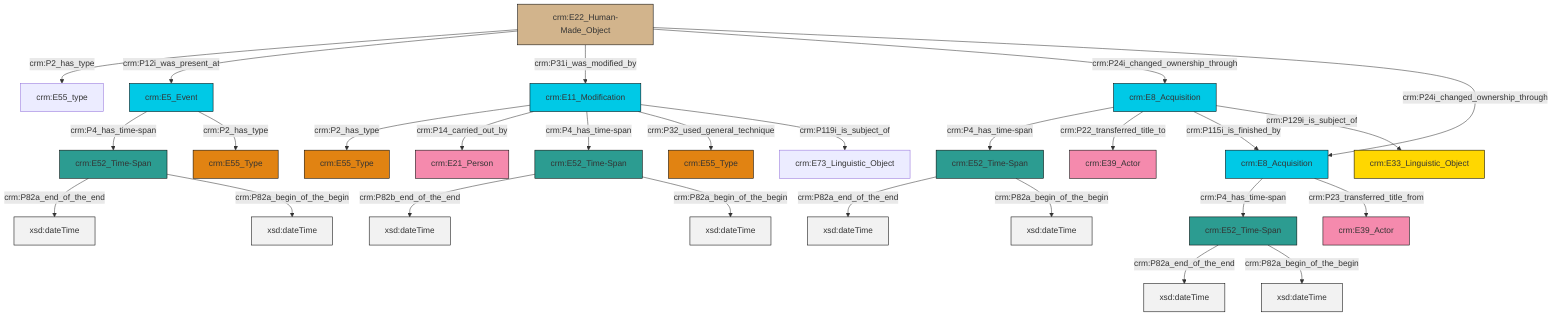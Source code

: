 graph TD
classDef Literal fill:#f2f2f2,stroke:#000000;
classDef CRM_Entity fill:#FFFFFF,stroke:#000000;
classDef Temporal_Entity fill:#00C9E6, stroke:#000000;
classDef Type fill:#E18312, stroke:#000000;
classDef Time-Span fill:#2C9C91, stroke:#000000;
classDef Appellation fill:#FFEB7F, stroke:#000000;
classDef Place fill:#008836, stroke:#000000;
classDef Persistent_Item fill:#B266B2, stroke:#000000;
classDef Conceptual_Object fill:#FFD700, stroke:#000000;
classDef Physical_Thing fill:#D2B48C, stroke:#000000;
classDef Actor fill:#f58aad, stroke:#000000;
classDef PC_Classes fill:#4ce600, stroke:#000000;
classDef Multi fill:#cccccc,stroke:#000000;

0["crm:E22_Human-Made_Object"]:::Physical_Thing -->|crm:P2_has_type| 1["crm:E55_type"]:::Default
0["crm:E22_Human-Made_Object"]:::Physical_Thing -->|crm:P12i_was_present_at| 2["crm:E5_Event"]:::Temporal_Entity
3["crm:E8_Acquisition"]:::Temporal_Entity -->|crm:P4_has_time-span| 4["crm:E52_Time-Span"]:::Time-Span
5["crm:E8_Acquisition"]:::Temporal_Entity -->|crm:P4_has_time-span| 6["crm:E52_Time-Span"]:::Time-Span
8["crm:E52_Time-Span"]:::Time-Span -->|crm:P82a_end_of_the_end| 9[xsd:dateTime]:::Literal
0["crm:E22_Human-Made_Object"]:::Physical_Thing -->|crm:P31i_was_modified_by| 14["crm:E11_Modification"]:::Temporal_Entity
4["crm:E52_Time-Span"]:::Time-Span -->|crm:P82a_end_of_the_end| 16[xsd:dateTime]:::Literal
0["crm:E22_Human-Made_Object"]:::Physical_Thing -->|crm:P24i_changed_ownership_through| 5["crm:E8_Acquisition"]:::Temporal_Entity
17["crm:E52_Time-Span"]:::Time-Span -->|crm:P82b_end_of_the_end| 18[xsd:dateTime]:::Literal
3["crm:E8_Acquisition"]:::Temporal_Entity -->|crm:P23_transferred_title_from| 19["crm:E39_Actor"]:::Actor
14["crm:E11_Modification"]:::Temporal_Entity -->|crm:P2_has_type| 25["crm:E55_Type"]:::Type
5["crm:E8_Acquisition"]:::Temporal_Entity -->|crm:P22_transferred_title_to| 12["crm:E39_Actor"]:::Actor
4["crm:E52_Time-Span"]:::Time-Span -->|crm:P82a_begin_of_the_begin| 27[xsd:dateTime]:::Literal
14["crm:E11_Modification"]:::Temporal_Entity -->|crm:P14_carried_out_by| 20["crm:E21_Person"]:::Actor
6["crm:E52_Time-Span"]:::Time-Span -->|crm:P82a_end_of_the_end| 29[xsd:dateTime]:::Literal
14["crm:E11_Modification"]:::Temporal_Entity -->|crm:P4_has_time-span| 17["crm:E52_Time-Span"]:::Time-Span
14["crm:E11_Modification"]:::Temporal_Entity -->|crm:P32_used_general_technique| 31["crm:E55_Type"]:::Type
6["crm:E52_Time-Span"]:::Time-Span -->|crm:P82a_begin_of_the_begin| 32[xsd:dateTime]:::Literal
2["crm:E5_Event"]:::Temporal_Entity -->|crm:P4_has_time-span| 8["crm:E52_Time-Span"]:::Time-Span
2["crm:E5_Event"]:::Temporal_Entity -->|crm:P2_has_type| 10["crm:E55_Type"]:::Type
8["crm:E52_Time-Span"]:::Time-Span -->|crm:P82a_begin_of_the_begin| 36[xsd:dateTime]:::Literal
14["crm:E11_Modification"]:::Temporal_Entity -->|crm:P119i_is_subject_of| 22["crm:E73_Linguistic_Object"]:::Default
0["crm:E22_Human-Made_Object"]:::Physical_Thing -->|crm:P24i_changed_ownership_through| 3["crm:E8_Acquisition"]:::Temporal_Entity
5["crm:E8_Acquisition"]:::Temporal_Entity -->|crm:P115i_is_finished_by| 3["crm:E8_Acquisition"]:::Temporal_Entity
5["crm:E8_Acquisition"]:::Temporal_Entity -->|crm:P129i_is_subject_of| 33["crm:E33_Linguistic_Object"]:::Conceptual_Object
17["crm:E52_Time-Span"]:::Time-Span -->|crm:P82a_begin_of_the_begin| 41[xsd:dateTime]:::Literal